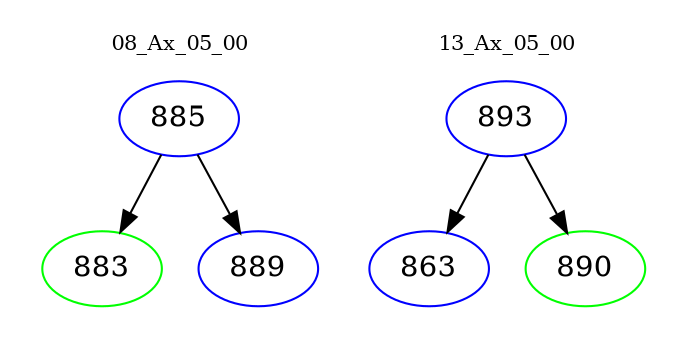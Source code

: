 digraph{
subgraph cluster_0 {
color = white
label = "08_Ax_05_00";
fontsize=10;
T0_885 [label="885", color="blue"]
T0_885 -> T0_883 [color="black"]
T0_883 [label="883", color="green"]
T0_885 -> T0_889 [color="black"]
T0_889 [label="889", color="blue"]
}
subgraph cluster_1 {
color = white
label = "13_Ax_05_00";
fontsize=10;
T1_893 [label="893", color="blue"]
T1_893 -> T1_863 [color="black"]
T1_863 [label="863", color="blue"]
T1_893 -> T1_890 [color="black"]
T1_890 [label="890", color="green"]
}
}

